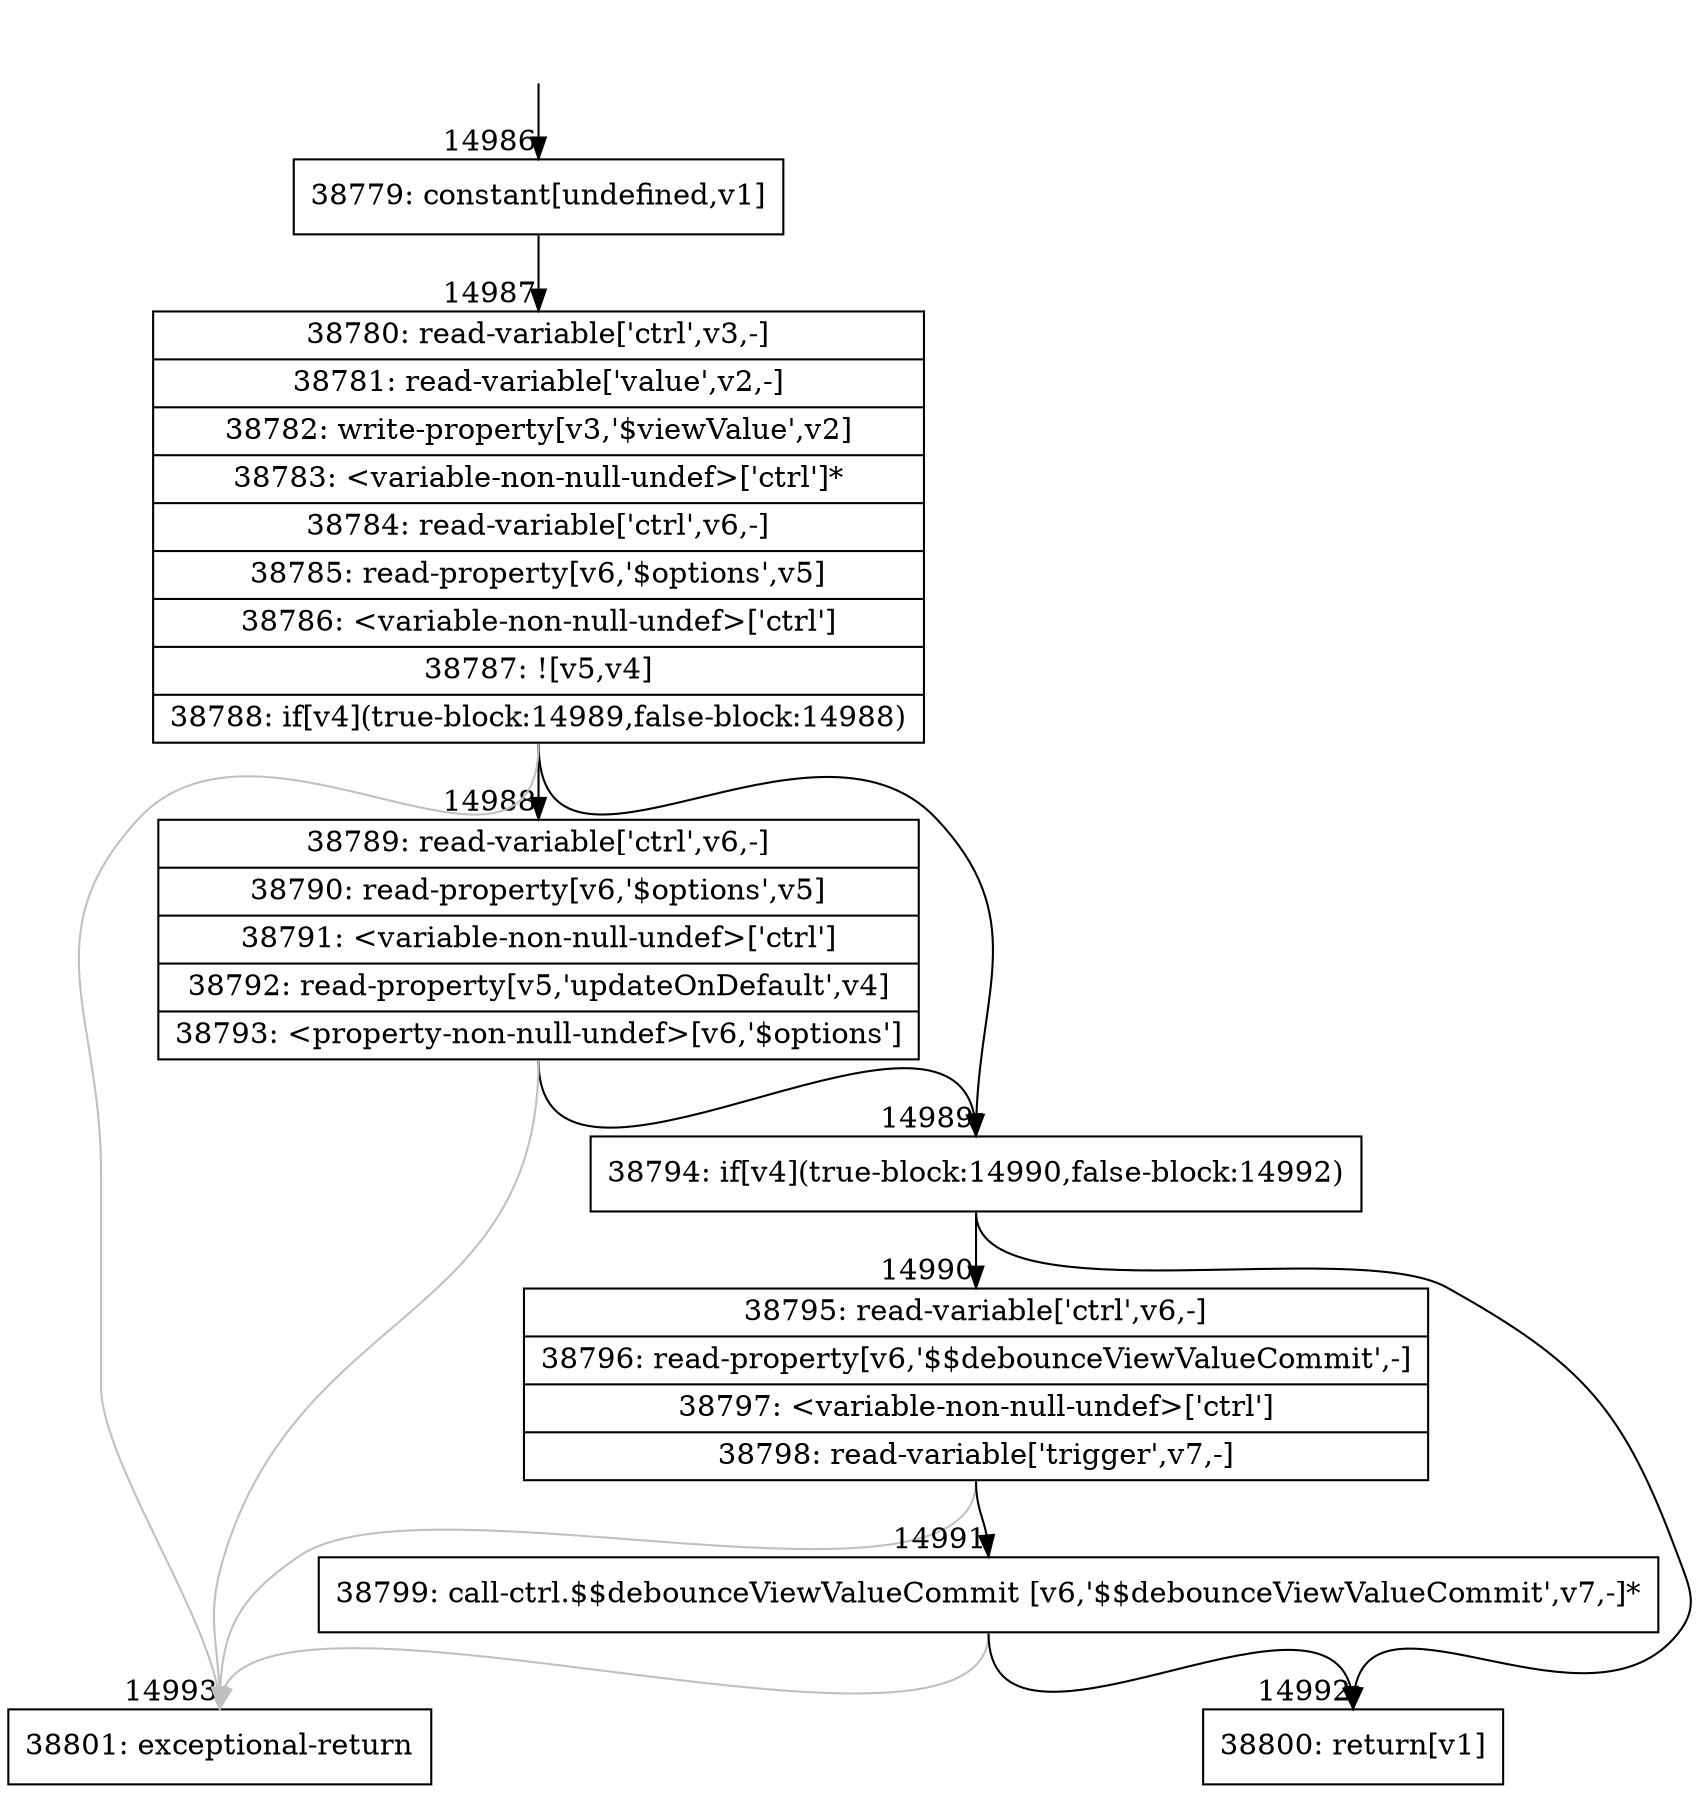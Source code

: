 digraph {
rankdir="TD"
BB_entry1205[shape=none,label=""];
BB_entry1205 -> BB14986 [tailport=s, headport=n, headlabel="    14986"]
BB14986 [shape=record label="{38779: constant[undefined,v1]}" ] 
BB14986 -> BB14987 [tailport=s, headport=n, headlabel="      14987"]
BB14987 [shape=record label="{38780: read-variable['ctrl',v3,-]|38781: read-variable['value',v2,-]|38782: write-property[v3,'$viewValue',v2]|38783: \<variable-non-null-undef\>['ctrl']*|38784: read-variable['ctrl',v6,-]|38785: read-property[v6,'$options',v5]|38786: \<variable-non-null-undef\>['ctrl']|38787: ![v5,v4]|38788: if[v4](true-block:14989,false-block:14988)}" ] 
BB14987 -> BB14989 [tailport=s, headport=n, headlabel="      14989"]
BB14987 -> BB14988 [tailport=s, headport=n, headlabel="      14988"]
BB14987 -> BB14993 [tailport=s, headport=n, color=gray, headlabel="      14993"]
BB14988 [shape=record label="{38789: read-variable['ctrl',v6,-]|38790: read-property[v6,'$options',v5]|38791: \<variable-non-null-undef\>['ctrl']|38792: read-property[v5,'updateOnDefault',v4]|38793: \<property-non-null-undef\>[v6,'$options']}" ] 
BB14988 -> BB14989 [tailport=s, headport=n]
BB14988 -> BB14993 [tailport=s, headport=n, color=gray]
BB14989 [shape=record label="{38794: if[v4](true-block:14990,false-block:14992)}" ] 
BB14989 -> BB14990 [tailport=s, headport=n, headlabel="      14990"]
BB14989 -> BB14992 [tailport=s, headport=n, headlabel="      14992"]
BB14990 [shape=record label="{38795: read-variable['ctrl',v6,-]|38796: read-property[v6,'$$debounceViewValueCommit',-]|38797: \<variable-non-null-undef\>['ctrl']|38798: read-variable['trigger',v7,-]}" ] 
BB14990 -> BB14991 [tailport=s, headport=n, headlabel="      14991"]
BB14990 -> BB14993 [tailport=s, headport=n, color=gray]
BB14991 [shape=record label="{38799: call-ctrl.$$debounceViewValueCommit [v6,'$$debounceViewValueCommit',v7,-]*}" ] 
BB14991 -> BB14992 [tailport=s, headport=n]
BB14991 -> BB14993 [tailport=s, headport=n, color=gray]
BB14992 [shape=record label="{38800: return[v1]}" ] 
BB14993 [shape=record label="{38801: exceptional-return}" ] 
//#$~ 25102
}
